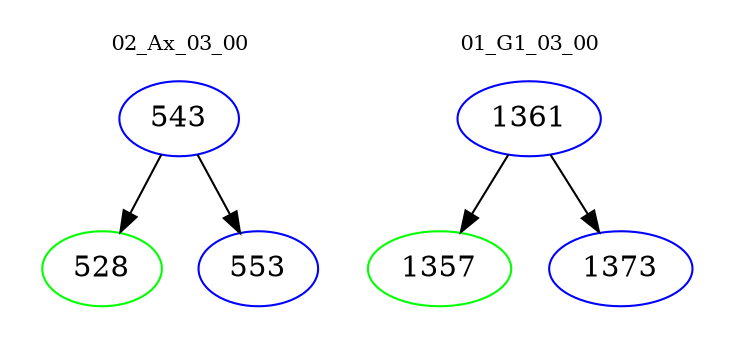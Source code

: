 digraph{
subgraph cluster_0 {
color = white
label = "02_Ax_03_00";
fontsize=10;
T0_543 [label="543", color="blue"]
T0_543 -> T0_528 [color="black"]
T0_528 [label="528", color="green"]
T0_543 -> T0_553 [color="black"]
T0_553 [label="553", color="blue"]
}
subgraph cluster_1 {
color = white
label = "01_G1_03_00";
fontsize=10;
T1_1361 [label="1361", color="blue"]
T1_1361 -> T1_1357 [color="black"]
T1_1357 [label="1357", color="green"]
T1_1361 -> T1_1373 [color="black"]
T1_1373 [label="1373", color="blue"]
}
}
